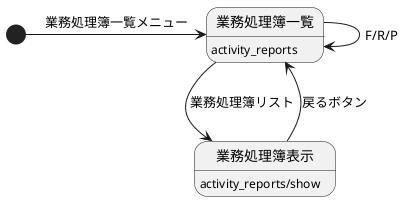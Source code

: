 @startuml 業務処理簿
[*] -> 業務処理簿一覧: 業務処理簿一覧メニュー

業務処理簿一覧 --> 業務処理簿表示: 業務処理簿リスト
業務処理簿表示 --> 業務処理簿一覧: 戻るボタン

業務処理簿一覧 --> 業務処理簿一覧: F/R/P

業務処理簿一覧: activity_reports
業務処理簿表示: activity_reports/show
@enduml
